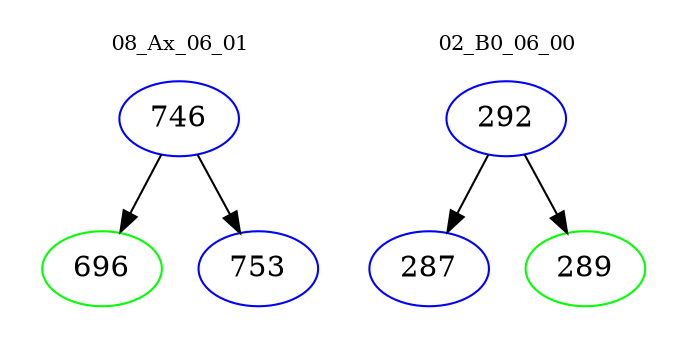 digraph{
subgraph cluster_0 {
color = white
label = "08_Ax_06_01";
fontsize=10;
T0_746 [label="746", color="blue"]
T0_746 -> T0_696 [color="black"]
T0_696 [label="696", color="green"]
T0_746 -> T0_753 [color="black"]
T0_753 [label="753", color="blue"]
}
subgraph cluster_1 {
color = white
label = "02_B0_06_00";
fontsize=10;
T1_292 [label="292", color="blue"]
T1_292 -> T1_287 [color="black"]
T1_287 [label="287", color="blue"]
T1_292 -> T1_289 [color="black"]
T1_289 [label="289", color="green"]
}
}
